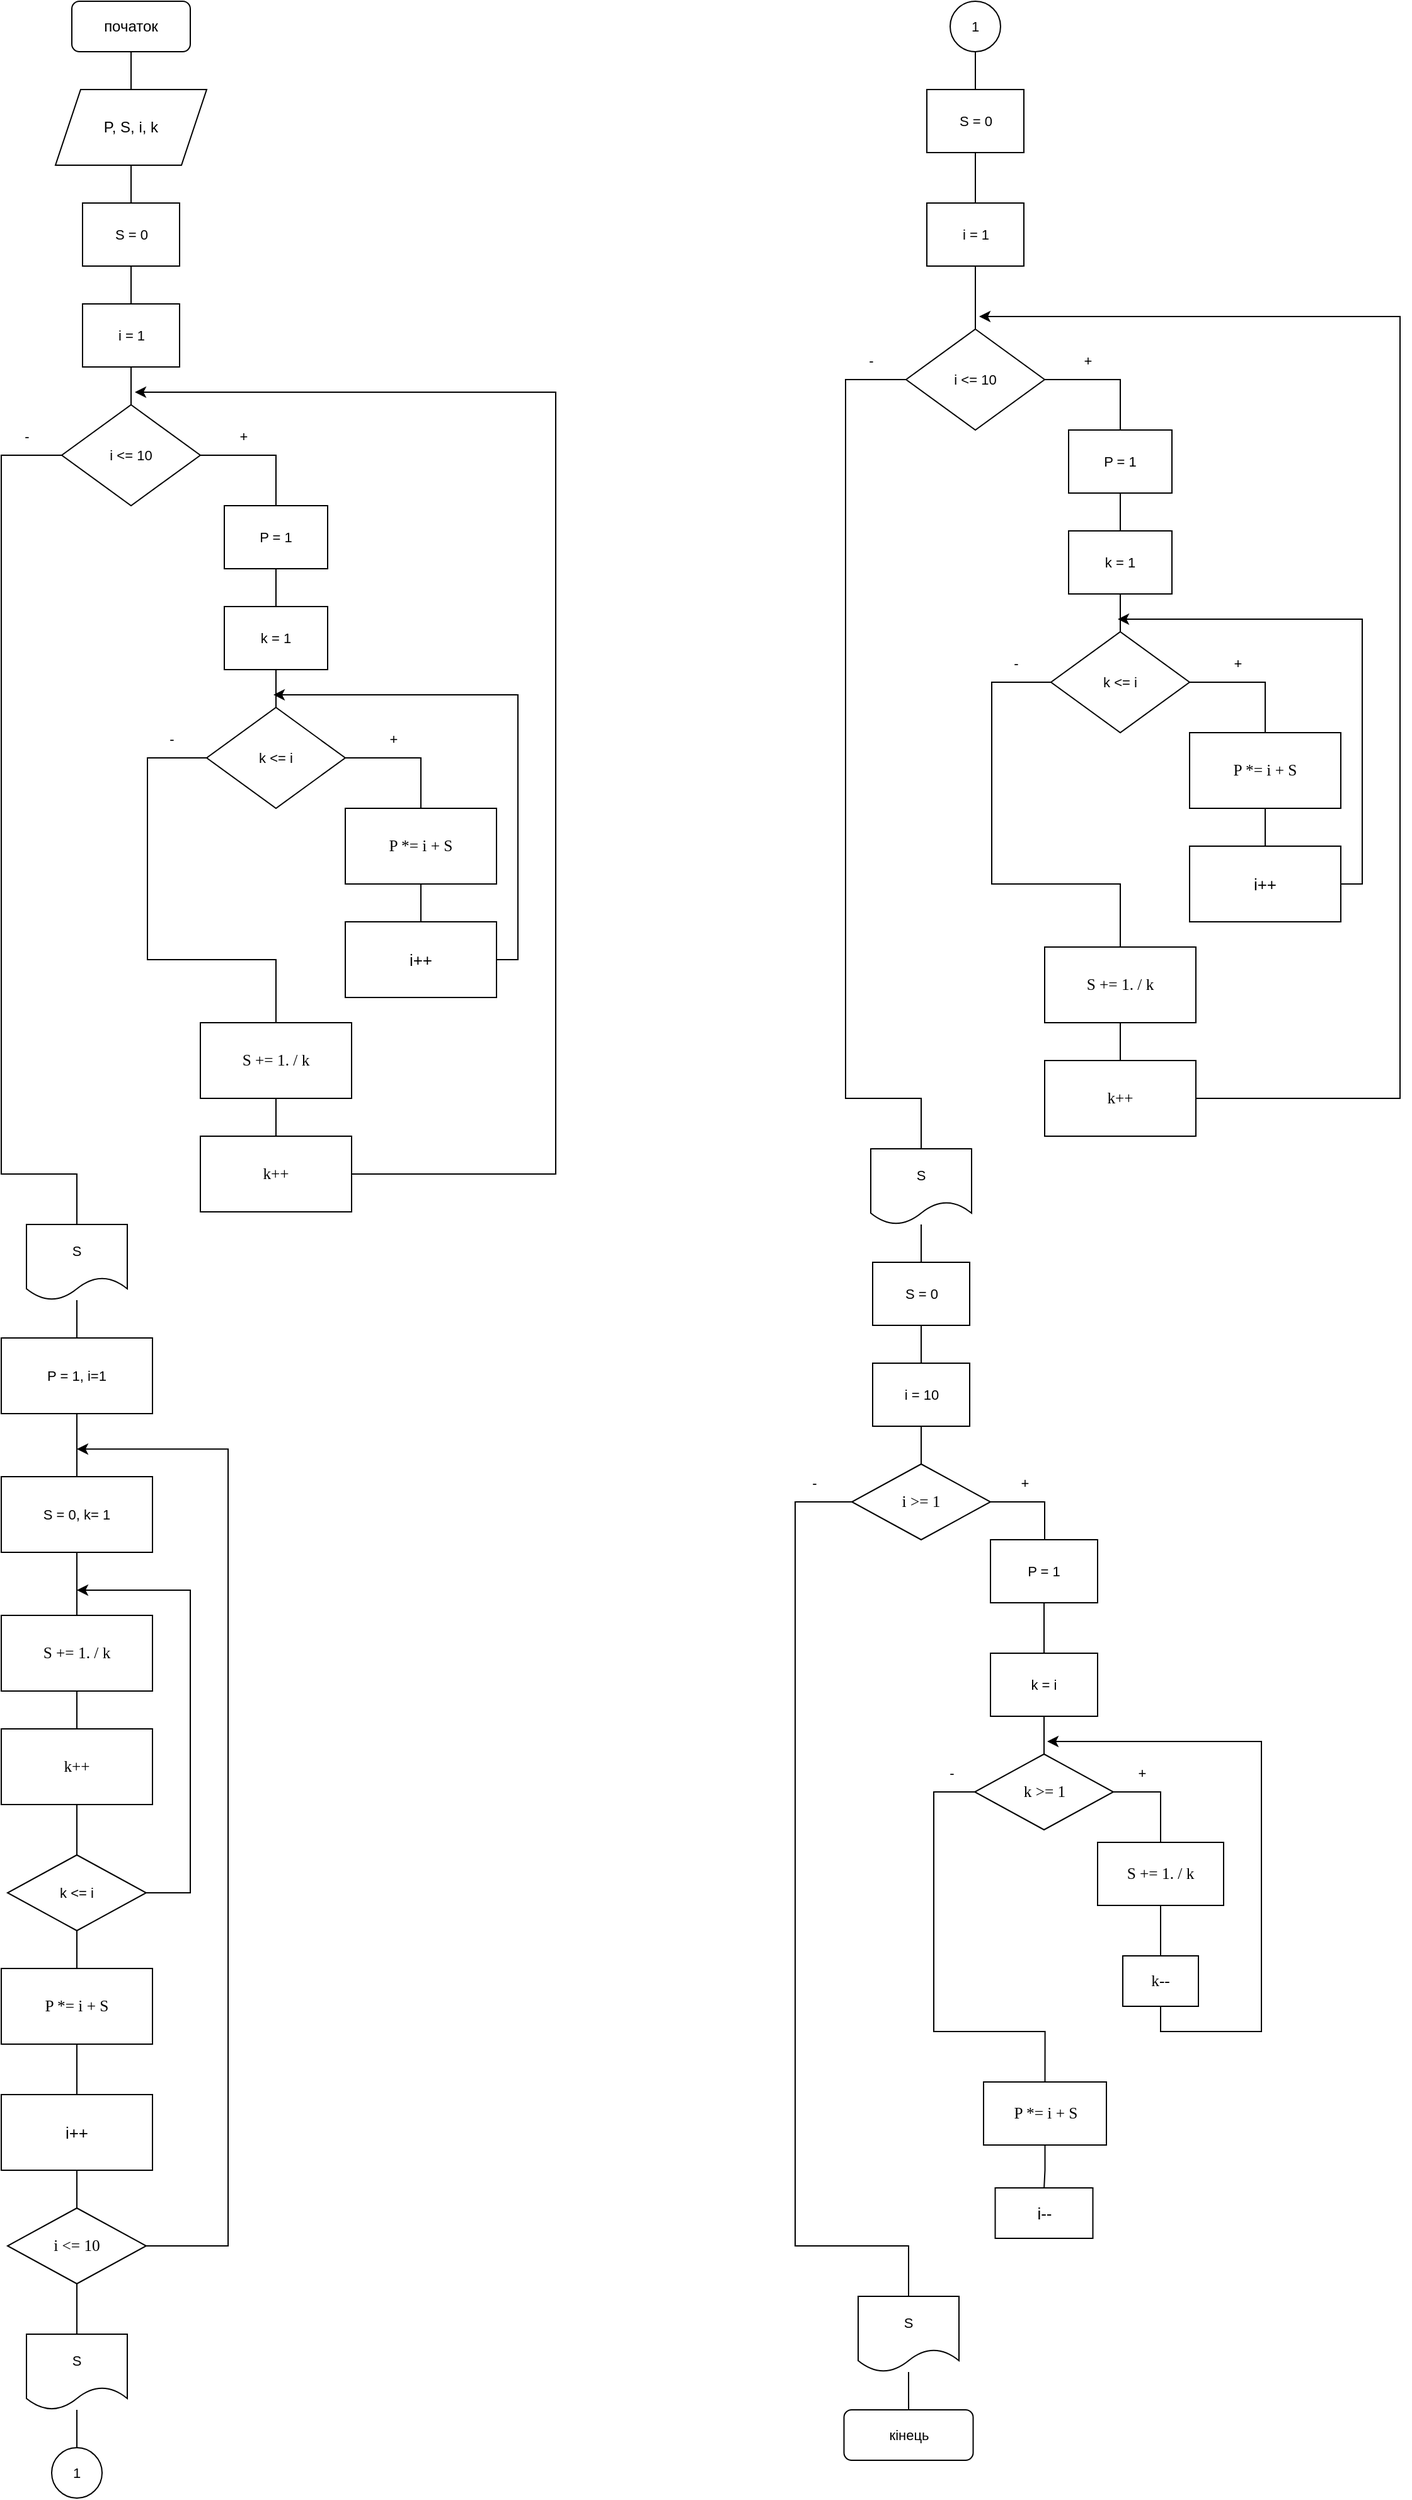 <mxfile version="24.7.16">
  <diagram name="Сторінка-1" id="D6tI5AduePsdRQDRufaY">
    <mxGraphModel dx="1405" dy="572" grid="1" gridSize="10" guides="1" tooltips="1" connect="1" arrows="1" fold="1" page="1" pageScale="1" pageWidth="827" pageHeight="1169" math="0" shadow="0">
      <root>
        <mxCell id="0" />
        <mxCell id="1" parent="0" />
        <mxCell id="GrpmCBo9e22xvNcF5VD7-3" value="" style="edgeStyle=orthogonalEdgeStyle;rounded=0;orthogonalLoop=1;jettySize=auto;html=1;endArrow=none;endFill=0;" parent="1" source="GrpmCBo9e22xvNcF5VD7-1" target="GrpmCBo9e22xvNcF5VD7-2" edge="1">
          <mxGeometry relative="1" as="geometry" />
        </mxCell>
        <mxCell id="GrpmCBo9e22xvNcF5VD7-1" value="початок" style="rounded=1;whiteSpace=wrap;html=1;" parent="1" vertex="1">
          <mxGeometry x="56" y="20" width="94" height="40" as="geometry" />
        </mxCell>
        <mxCell id="GrpmCBo9e22xvNcF5VD7-5" value="" style="edgeStyle=orthogonalEdgeStyle;shape=connector;rounded=0;orthogonalLoop=1;jettySize=auto;html=1;strokeColor=default;align=center;verticalAlign=middle;fontFamily=Helvetica;fontSize=11;fontColor=default;labelBackgroundColor=default;endArrow=none;endFill=0;" parent="1" source="GrpmCBo9e22xvNcF5VD7-2" target="GrpmCBo9e22xvNcF5VD7-4" edge="1">
          <mxGeometry relative="1" as="geometry" />
        </mxCell>
        <mxCell id="GrpmCBo9e22xvNcF5VD7-2" value="P, S, i, k" style="shape=parallelogram;perimeter=parallelogramPerimeter;whiteSpace=wrap;html=1;fixedSize=1;" parent="1" vertex="1">
          <mxGeometry x="43" y="90" width="120" height="60" as="geometry" />
        </mxCell>
        <mxCell id="GrpmCBo9e22xvNcF5VD7-7" value="" style="edgeStyle=orthogonalEdgeStyle;shape=connector;rounded=0;orthogonalLoop=1;jettySize=auto;html=1;strokeColor=default;align=center;verticalAlign=middle;fontFamily=Helvetica;fontSize=11;fontColor=default;labelBackgroundColor=default;endArrow=none;endFill=0;" parent="1" source="GrpmCBo9e22xvNcF5VD7-4" target="GrpmCBo9e22xvNcF5VD7-6" edge="1">
          <mxGeometry relative="1" as="geometry" />
        </mxCell>
        <mxCell id="GrpmCBo9e22xvNcF5VD7-4" value="S = 0" style="rounded=0;whiteSpace=wrap;html=1;fontFamily=Helvetica;fontSize=11;fontColor=default;labelBackgroundColor=default;" parent="1" vertex="1">
          <mxGeometry x="64.5" y="180" width="77" height="50" as="geometry" />
        </mxCell>
        <mxCell id="GrpmCBo9e22xvNcF5VD7-9" value="" style="edgeStyle=orthogonalEdgeStyle;shape=connector;rounded=0;orthogonalLoop=1;jettySize=auto;html=1;strokeColor=default;align=center;verticalAlign=middle;fontFamily=Helvetica;fontSize=11;fontColor=default;labelBackgroundColor=default;endArrow=none;endFill=0;" parent="1" source="GrpmCBo9e22xvNcF5VD7-6" target="GrpmCBo9e22xvNcF5VD7-8" edge="1">
          <mxGeometry relative="1" as="geometry" />
        </mxCell>
        <mxCell id="GrpmCBo9e22xvNcF5VD7-6" value="i = 1" style="rounded=0;whiteSpace=wrap;html=1;fontFamily=Helvetica;fontSize=11;fontColor=default;labelBackgroundColor=default;" parent="1" vertex="1">
          <mxGeometry x="64.5" y="260" width="77" height="50" as="geometry" />
        </mxCell>
        <mxCell id="GrpmCBo9e22xvNcF5VD7-11" value="" style="edgeStyle=orthogonalEdgeStyle;shape=connector;rounded=0;orthogonalLoop=1;jettySize=auto;html=1;strokeColor=default;align=center;verticalAlign=middle;fontFamily=Helvetica;fontSize=11;fontColor=default;labelBackgroundColor=default;endArrow=none;endFill=0;" parent="1" source="GrpmCBo9e22xvNcF5VD7-8" target="GrpmCBo9e22xvNcF5VD7-10" edge="1">
          <mxGeometry relative="1" as="geometry">
            <Array as="points">
              <mxPoint x="218" y="380" />
            </Array>
          </mxGeometry>
        </mxCell>
        <mxCell id="GrpmCBo9e22xvNcF5VD7-30" style="edgeStyle=orthogonalEdgeStyle;shape=connector;rounded=0;orthogonalLoop=1;jettySize=auto;html=1;entryX=0.5;entryY=0;entryDx=0;entryDy=0;strokeColor=default;align=center;verticalAlign=middle;fontFamily=Helvetica;fontSize=11;fontColor=default;labelBackgroundColor=default;endArrow=none;endFill=0;" parent="1" source="GrpmCBo9e22xvNcF5VD7-8" target="GrpmCBo9e22xvNcF5VD7-29" edge="1">
          <mxGeometry relative="1" as="geometry">
            <Array as="points">
              <mxPoint y="380" />
              <mxPoint y="950" />
              <mxPoint x="60" y="950" />
            </Array>
          </mxGeometry>
        </mxCell>
        <mxCell id="GrpmCBo9e22xvNcF5VD7-8" value="i &amp;lt;= 10" style="rhombus;whiteSpace=wrap;html=1;fontFamily=Helvetica;fontSize=11;fontColor=default;labelBackgroundColor=default;" parent="1" vertex="1">
          <mxGeometry x="48" y="340" width="110" height="80" as="geometry" />
        </mxCell>
        <mxCell id="GrpmCBo9e22xvNcF5VD7-13" value="" style="edgeStyle=orthogonalEdgeStyle;shape=connector;rounded=0;orthogonalLoop=1;jettySize=auto;html=1;strokeColor=default;align=center;verticalAlign=middle;fontFamily=Helvetica;fontSize=11;fontColor=default;labelBackgroundColor=default;endArrow=none;endFill=0;" parent="1" source="GrpmCBo9e22xvNcF5VD7-10" target="GrpmCBo9e22xvNcF5VD7-12" edge="1">
          <mxGeometry relative="1" as="geometry" />
        </mxCell>
        <mxCell id="GrpmCBo9e22xvNcF5VD7-10" value="P = 1" style="whiteSpace=wrap;html=1;fontSize=11;labelBackgroundColor=default;" parent="1" vertex="1">
          <mxGeometry x="177" y="420" width="82" height="50" as="geometry" />
        </mxCell>
        <mxCell id="GrpmCBo9e22xvNcF5VD7-15" value="" style="edgeStyle=orthogonalEdgeStyle;shape=connector;rounded=0;orthogonalLoop=1;jettySize=auto;html=1;strokeColor=default;align=center;verticalAlign=middle;fontFamily=Helvetica;fontSize=11;fontColor=default;labelBackgroundColor=default;endArrow=none;endFill=0;" parent="1" source="GrpmCBo9e22xvNcF5VD7-12" target="GrpmCBo9e22xvNcF5VD7-14" edge="1">
          <mxGeometry relative="1" as="geometry" />
        </mxCell>
        <mxCell id="GrpmCBo9e22xvNcF5VD7-12" value="k = 1" style="whiteSpace=wrap;html=1;fontSize=11;labelBackgroundColor=default;" parent="1" vertex="1">
          <mxGeometry x="177" y="500" width="82" height="50" as="geometry" />
        </mxCell>
        <mxCell id="GrpmCBo9e22xvNcF5VD7-17" value="" style="edgeStyle=orthogonalEdgeStyle;shape=connector;rounded=0;orthogonalLoop=1;jettySize=auto;html=1;strokeColor=default;align=center;verticalAlign=middle;fontFamily=Helvetica;fontSize=11;fontColor=default;labelBackgroundColor=default;endArrow=none;endFill=0;" parent="1" source="GrpmCBo9e22xvNcF5VD7-14" target="GrpmCBo9e22xvNcF5VD7-16" edge="1">
          <mxGeometry relative="1" as="geometry">
            <Array as="points">
              <mxPoint x="333" y="620" />
            </Array>
          </mxGeometry>
        </mxCell>
        <mxCell id="GrpmCBo9e22xvNcF5VD7-22" style="edgeStyle=orthogonalEdgeStyle;shape=connector;rounded=0;orthogonalLoop=1;jettySize=auto;html=1;entryX=0.5;entryY=0;entryDx=0;entryDy=0;strokeColor=default;align=center;verticalAlign=middle;fontFamily=Helvetica;fontSize=11;fontColor=default;labelBackgroundColor=default;endArrow=none;endFill=0;" parent="1" source="GrpmCBo9e22xvNcF5VD7-14" target="GrpmCBo9e22xvNcF5VD7-21" edge="1">
          <mxGeometry relative="1" as="geometry">
            <Array as="points">
              <mxPoint x="116" y="620" />
              <mxPoint x="116" y="780" />
              <mxPoint x="218" y="780" />
            </Array>
          </mxGeometry>
        </mxCell>
        <mxCell id="GrpmCBo9e22xvNcF5VD7-14" value="k &amp;lt;= i" style="rhombus;whiteSpace=wrap;html=1;fontFamily=Helvetica;fontSize=11;fontColor=default;labelBackgroundColor=default;" parent="1" vertex="1">
          <mxGeometry x="163" y="580" width="110" height="80" as="geometry" />
        </mxCell>
        <mxCell id="GrpmCBo9e22xvNcF5VD7-19" value="" style="edgeStyle=orthogonalEdgeStyle;shape=connector;rounded=0;orthogonalLoop=1;jettySize=auto;html=1;strokeColor=default;align=center;verticalAlign=middle;fontFamily=Helvetica;fontSize=11;fontColor=default;labelBackgroundColor=default;endArrow=none;endFill=0;" parent="1" source="GrpmCBo9e22xvNcF5VD7-16" target="GrpmCBo9e22xvNcF5VD7-18" edge="1">
          <mxGeometry relative="1" as="geometry" />
        </mxCell>
        <mxCell id="GrpmCBo9e22xvNcF5VD7-16" value="&lt;span style=&quot;font-family: &amp;quot;Cascadia Mono&amp;quot;; font-size: 12.667px;&quot;&gt;P *= i + S&lt;/span&gt;" style="whiteSpace=wrap;html=1;fontSize=11;labelBackgroundColor=default;" parent="1" vertex="1">
          <mxGeometry x="273" y="660" width="120" height="60" as="geometry" />
        </mxCell>
        <mxCell id="GrpmCBo9e22xvNcF5VD7-20" style="edgeStyle=orthogonalEdgeStyle;shape=connector;rounded=0;orthogonalLoop=1;jettySize=auto;html=1;strokeColor=default;align=center;verticalAlign=middle;fontFamily=Helvetica;fontSize=11;fontColor=default;labelBackgroundColor=default;endArrow=classic;endFill=1;" parent="1" source="GrpmCBo9e22xvNcF5VD7-18" edge="1">
          <mxGeometry relative="1" as="geometry">
            <mxPoint x="216" y="570" as="targetPoint" />
            <Array as="points">
              <mxPoint x="410" y="780" />
              <mxPoint x="410" y="570" />
            </Array>
          </mxGeometry>
        </mxCell>
        <mxCell id="GrpmCBo9e22xvNcF5VD7-18" value="i++" style="whiteSpace=wrap;html=1;fontSize=13;labelBackgroundColor=default;" parent="1" vertex="1">
          <mxGeometry x="273" y="750" width="120" height="60" as="geometry" />
        </mxCell>
        <mxCell id="GrpmCBo9e22xvNcF5VD7-24" value="" style="edgeStyle=orthogonalEdgeStyle;shape=connector;rounded=0;orthogonalLoop=1;jettySize=auto;html=1;strokeColor=default;align=center;verticalAlign=middle;fontFamily=Helvetica;fontSize=11;fontColor=default;labelBackgroundColor=default;endArrow=none;endFill=0;" parent="1" source="GrpmCBo9e22xvNcF5VD7-21" target="GrpmCBo9e22xvNcF5VD7-23" edge="1">
          <mxGeometry relative="1" as="geometry" />
        </mxCell>
        <mxCell id="GrpmCBo9e22xvNcF5VD7-21" value="&lt;span style=&quot;font-family: &amp;quot;Cascadia Mono&amp;quot;; font-size: 12.667px;&quot;&gt;S += 1. / k&lt;/span&gt;" style="whiteSpace=wrap;html=1;fontSize=11;labelBackgroundColor=default;" parent="1" vertex="1">
          <mxGeometry x="158" y="830" width="120" height="60" as="geometry" />
        </mxCell>
        <mxCell id="GrpmCBo9e22xvNcF5VD7-25" style="edgeStyle=orthogonalEdgeStyle;shape=connector;rounded=0;orthogonalLoop=1;jettySize=auto;html=1;strokeColor=default;align=center;verticalAlign=middle;fontFamily=Helvetica;fontSize=11;fontColor=default;labelBackgroundColor=default;endArrow=classic;endFill=1;" parent="1" source="GrpmCBo9e22xvNcF5VD7-23" edge="1">
          <mxGeometry relative="1" as="geometry">
            <mxPoint x="106" y="330" as="targetPoint" />
            <Array as="points">
              <mxPoint x="440" y="950" />
              <mxPoint x="440" y="330" />
            </Array>
          </mxGeometry>
        </mxCell>
        <mxCell id="GrpmCBo9e22xvNcF5VD7-23" value="&lt;font face=&quot;Cascadia Mono&quot;&gt;&lt;span style=&quot;font-size: 12.667px;&quot;&gt;k++&lt;/span&gt;&lt;/font&gt;" style="whiteSpace=wrap;html=1;fontSize=11;labelBackgroundColor=default;" parent="1" vertex="1">
          <mxGeometry x="158" y="920" width="120" height="60" as="geometry" />
        </mxCell>
        <mxCell id="GrpmCBo9e22xvNcF5VD7-26" value="+" style="text;html=1;align=center;verticalAlign=middle;resizable=0;points=[];autosize=1;strokeColor=none;fillColor=none;fontFamily=Helvetica;fontSize=11;fontColor=default;labelBackgroundColor=default;" parent="1" vertex="1">
          <mxGeometry x="296" y="590" width="30" height="30" as="geometry" />
        </mxCell>
        <mxCell id="GrpmCBo9e22xvNcF5VD7-27" value="+" style="text;html=1;align=center;verticalAlign=middle;resizable=0;points=[];autosize=1;strokeColor=none;fillColor=none;fontFamily=Helvetica;fontSize=11;fontColor=default;labelBackgroundColor=default;" parent="1" vertex="1">
          <mxGeometry x="177" y="350" width="30" height="30" as="geometry" />
        </mxCell>
        <mxCell id="GrpmCBo9e22xvNcF5VD7-28" value="-" style="text;html=1;align=center;verticalAlign=middle;resizable=0;points=[];autosize=1;strokeColor=none;fillColor=none;fontFamily=Helvetica;fontSize=11;fontColor=default;labelBackgroundColor=default;" parent="1" vertex="1">
          <mxGeometry x="120" y="590" width="30" height="30" as="geometry" />
        </mxCell>
        <mxCell id="GrpmCBo9e22xvNcF5VD7-32" value="" style="edgeStyle=orthogonalEdgeStyle;shape=connector;rounded=0;orthogonalLoop=1;jettySize=auto;html=1;strokeColor=default;align=center;verticalAlign=middle;fontFamily=Helvetica;fontSize=11;fontColor=default;labelBackgroundColor=default;endArrow=none;endFill=0;entryX=0.5;entryY=0;entryDx=0;entryDy=0;" parent="1" source="GrpmCBo9e22xvNcF5VD7-29" target="GrpmCBo9e22xvNcF5VD7-33" edge="1">
          <mxGeometry relative="1" as="geometry">
            <mxPoint x="60" y="1080.0" as="targetPoint" />
          </mxGeometry>
        </mxCell>
        <mxCell id="GrpmCBo9e22xvNcF5VD7-29" value="S" style="shape=document;whiteSpace=wrap;html=1;boundedLbl=1;fontFamily=Helvetica;fontSize=11;fontColor=default;labelBackgroundColor=default;" parent="1" vertex="1">
          <mxGeometry x="20" y="990" width="80" height="60" as="geometry" />
        </mxCell>
        <mxCell id="GrpmCBo9e22xvNcF5VD7-36" value="" style="edgeStyle=orthogonalEdgeStyle;shape=connector;rounded=0;orthogonalLoop=1;jettySize=auto;html=1;strokeColor=default;align=center;verticalAlign=middle;fontFamily=Helvetica;fontSize=11;fontColor=default;labelBackgroundColor=default;endArrow=none;endFill=0;" parent="1" source="GrpmCBo9e22xvNcF5VD7-33" target="GrpmCBo9e22xvNcF5VD7-35" edge="1">
          <mxGeometry relative="1" as="geometry" />
        </mxCell>
        <mxCell id="GrpmCBo9e22xvNcF5VD7-33" value="P = 1, i=1" style="whiteSpace=wrap;html=1;fontSize=11;labelBackgroundColor=default;" parent="1" vertex="1">
          <mxGeometry y="1080" width="120" height="60" as="geometry" />
        </mxCell>
        <mxCell id="GrpmCBo9e22xvNcF5VD7-38" value="" style="edgeStyle=orthogonalEdgeStyle;shape=connector;rounded=0;orthogonalLoop=1;jettySize=auto;html=1;strokeColor=default;align=center;verticalAlign=middle;fontFamily=Helvetica;fontSize=11;fontColor=default;labelBackgroundColor=default;endArrow=none;endFill=0;" parent="1" source="GrpmCBo9e22xvNcF5VD7-35" target="GrpmCBo9e22xvNcF5VD7-37" edge="1">
          <mxGeometry relative="1" as="geometry" />
        </mxCell>
        <mxCell id="GrpmCBo9e22xvNcF5VD7-35" value="S = 0, k= 1" style="whiteSpace=wrap;html=1;fontSize=11;labelBackgroundColor=default;" parent="1" vertex="1">
          <mxGeometry y="1190" width="120" height="60" as="geometry" />
        </mxCell>
        <mxCell id="GrpmCBo9e22xvNcF5VD7-40" value="" style="edgeStyle=orthogonalEdgeStyle;shape=connector;rounded=0;orthogonalLoop=1;jettySize=auto;html=1;strokeColor=default;align=center;verticalAlign=middle;fontFamily=Helvetica;fontSize=11;fontColor=default;labelBackgroundColor=default;endArrow=none;endFill=0;" parent="1" source="GrpmCBo9e22xvNcF5VD7-37" target="GrpmCBo9e22xvNcF5VD7-39" edge="1">
          <mxGeometry relative="1" as="geometry" />
        </mxCell>
        <mxCell id="GrpmCBo9e22xvNcF5VD7-37" value="&lt;span style=&quot;font-family: &amp;quot;Cascadia Mono&amp;quot;; font-size: 12.667px;&quot;&gt;S += 1. / k&lt;/span&gt;" style="whiteSpace=wrap;html=1;fontSize=11;labelBackgroundColor=default;" parent="1" vertex="1">
          <mxGeometry y="1300" width="120" height="60" as="geometry" />
        </mxCell>
        <mxCell id="GrpmCBo9e22xvNcF5VD7-42" value="" style="edgeStyle=orthogonalEdgeStyle;shape=connector;rounded=0;orthogonalLoop=1;jettySize=auto;html=1;strokeColor=default;align=center;verticalAlign=middle;fontFamily=Helvetica;fontSize=11;fontColor=default;labelBackgroundColor=default;endArrow=none;endFill=0;" parent="1" source="GrpmCBo9e22xvNcF5VD7-39" target="GrpmCBo9e22xvNcF5VD7-41" edge="1">
          <mxGeometry relative="1" as="geometry" />
        </mxCell>
        <mxCell id="GrpmCBo9e22xvNcF5VD7-39" value="&lt;font face=&quot;Cascadia Mono&quot;&gt;&lt;span style=&quot;font-size: 12.667px;&quot;&gt;k++&lt;/span&gt;&lt;/font&gt;" style="whiteSpace=wrap;html=1;fontSize=11;labelBackgroundColor=default;" parent="1" vertex="1">
          <mxGeometry y="1390" width="120" height="60" as="geometry" />
        </mxCell>
        <mxCell id="GrpmCBo9e22xvNcF5VD7-43" style="edgeStyle=orthogonalEdgeStyle;shape=connector;rounded=0;orthogonalLoop=1;jettySize=auto;html=1;strokeColor=default;align=center;verticalAlign=middle;fontFamily=Helvetica;fontSize=11;fontColor=default;labelBackgroundColor=default;endArrow=classic;endFill=1;" parent="1" source="GrpmCBo9e22xvNcF5VD7-41" edge="1">
          <mxGeometry relative="1" as="geometry">
            <mxPoint x="60" y="1280" as="targetPoint" />
            <Array as="points">
              <mxPoint x="150" y="1520" />
              <mxPoint x="150" y="1280" />
            </Array>
          </mxGeometry>
        </mxCell>
        <mxCell id="GrpmCBo9e22xvNcF5VD7-45" value="" style="edgeStyle=orthogonalEdgeStyle;shape=connector;rounded=0;orthogonalLoop=1;jettySize=auto;html=1;strokeColor=default;align=center;verticalAlign=middle;fontFamily=Helvetica;fontSize=11;fontColor=default;labelBackgroundColor=default;endArrow=none;endFill=0;" parent="1" source="GrpmCBo9e22xvNcF5VD7-41" target="GrpmCBo9e22xvNcF5VD7-44" edge="1">
          <mxGeometry relative="1" as="geometry" />
        </mxCell>
        <mxCell id="GrpmCBo9e22xvNcF5VD7-41" value="k &amp;lt;= i" style="rhombus;whiteSpace=wrap;html=1;fontFamily=Helvetica;fontSize=11;fontColor=default;labelBackgroundColor=default;" parent="1" vertex="1">
          <mxGeometry x="5" y="1490" width="110" height="60" as="geometry" />
        </mxCell>
        <mxCell id="GrpmCBo9e22xvNcF5VD7-47" value="" style="edgeStyle=orthogonalEdgeStyle;shape=connector;rounded=0;orthogonalLoop=1;jettySize=auto;html=1;strokeColor=default;align=center;verticalAlign=middle;fontFamily=Helvetica;fontSize=11;fontColor=default;labelBackgroundColor=default;endArrow=none;endFill=0;" parent="1" source="GrpmCBo9e22xvNcF5VD7-44" target="GrpmCBo9e22xvNcF5VD7-46" edge="1">
          <mxGeometry relative="1" as="geometry" />
        </mxCell>
        <mxCell id="GrpmCBo9e22xvNcF5VD7-44" value="&lt;span style=&quot;font-family: &amp;quot;Cascadia Mono&amp;quot;; font-size: 12.667px;&quot;&gt;P *= i + S&lt;/span&gt;" style="whiteSpace=wrap;html=1;fontSize=11;labelBackgroundColor=default;" parent="1" vertex="1">
          <mxGeometry y="1580" width="120" height="60" as="geometry" />
        </mxCell>
        <mxCell id="GrpmCBo9e22xvNcF5VD7-49" value="" style="edgeStyle=orthogonalEdgeStyle;shape=connector;rounded=0;orthogonalLoop=1;jettySize=auto;html=1;strokeColor=default;align=center;verticalAlign=middle;fontFamily=Helvetica;fontSize=11;fontColor=default;labelBackgroundColor=default;endArrow=none;endFill=0;" parent="1" source="GrpmCBo9e22xvNcF5VD7-46" target="GrpmCBo9e22xvNcF5VD7-48" edge="1">
          <mxGeometry relative="1" as="geometry" />
        </mxCell>
        <mxCell id="GrpmCBo9e22xvNcF5VD7-46" value="i++" style="whiteSpace=wrap;html=1;fontSize=13;labelBackgroundColor=default;" parent="1" vertex="1">
          <mxGeometry y="1680" width="120" height="60" as="geometry" />
        </mxCell>
        <mxCell id="GrpmCBo9e22xvNcF5VD7-50" style="edgeStyle=orthogonalEdgeStyle;shape=connector;rounded=0;orthogonalLoop=1;jettySize=auto;html=1;strokeColor=default;align=center;verticalAlign=middle;fontFamily=Helvetica;fontSize=11;fontColor=default;labelBackgroundColor=default;endArrow=classic;endFill=1;" parent="1" source="GrpmCBo9e22xvNcF5VD7-48" edge="1">
          <mxGeometry relative="1" as="geometry">
            <mxPoint x="60" y="1168.118" as="targetPoint" />
            <Array as="points">
              <mxPoint x="180" y="1800" />
              <mxPoint x="180" y="1168" />
            </Array>
          </mxGeometry>
        </mxCell>
        <mxCell id="GrpmCBo9e22xvNcF5VD7-52" value="" style="edgeStyle=orthogonalEdgeStyle;shape=connector;rounded=0;orthogonalLoop=1;jettySize=auto;html=1;strokeColor=default;align=center;verticalAlign=middle;fontFamily=Helvetica;fontSize=11;fontColor=default;labelBackgroundColor=default;endArrow=none;endFill=0;" parent="1" source="GrpmCBo9e22xvNcF5VD7-48" target="GrpmCBo9e22xvNcF5VD7-51" edge="1">
          <mxGeometry relative="1" as="geometry" />
        </mxCell>
        <mxCell id="GrpmCBo9e22xvNcF5VD7-48" value="&lt;span style=&quot;font-size: 9.5pt; line-height: 106%; font-family: &amp;quot;Cascadia Mono&amp;quot;; background-image: initial; background-position: initial; background-size: initial; background-repeat: initial; background-attachment: initial; background-origin: initial; background-clip: initial;&quot; lang=&quot;EN-US&quot;&gt;i &amp;lt;= 10&lt;/span&gt;" style="rhombus;whiteSpace=wrap;html=1;fontFamily=Helvetica;fontSize=11;fontColor=default;labelBackgroundColor=default;" parent="1" vertex="1">
          <mxGeometry x="5" y="1770" width="110" height="60" as="geometry" />
        </mxCell>
        <mxCell id="GrpmCBo9e22xvNcF5VD7-54" value="" style="edgeStyle=orthogonalEdgeStyle;shape=connector;rounded=0;orthogonalLoop=1;jettySize=auto;html=1;strokeColor=default;align=center;verticalAlign=middle;fontFamily=Helvetica;fontSize=11;fontColor=default;labelBackgroundColor=default;endArrow=none;endFill=0;" parent="1" source="GrpmCBo9e22xvNcF5VD7-51" target="GrpmCBo9e22xvNcF5VD7-53" edge="1">
          <mxGeometry relative="1" as="geometry" />
        </mxCell>
        <mxCell id="GrpmCBo9e22xvNcF5VD7-51" value="S" style="shape=document;whiteSpace=wrap;html=1;boundedLbl=1;fontFamily=Helvetica;fontSize=11;fontColor=default;labelBackgroundColor=default;" parent="1" vertex="1">
          <mxGeometry x="20" y="1870" width="80" height="60" as="geometry" />
        </mxCell>
        <mxCell id="GrpmCBo9e22xvNcF5VD7-53" value="1" style="ellipse;whiteSpace=wrap;html=1;fontSize=11;labelBackgroundColor=default;" parent="1" vertex="1">
          <mxGeometry x="40" y="1960" width="40" height="40" as="geometry" />
        </mxCell>
        <mxCell id="GrpmCBo9e22xvNcF5VD7-57" value="" style="edgeStyle=orthogonalEdgeStyle;shape=connector;rounded=0;orthogonalLoop=1;jettySize=auto;html=1;strokeColor=default;align=center;verticalAlign=middle;fontFamily=Helvetica;fontSize=11;fontColor=default;labelBackgroundColor=default;endArrow=none;endFill=0;" parent="1" source="GrpmCBo9e22xvNcF5VD7-55" target="GrpmCBo9e22xvNcF5VD7-56" edge="1">
          <mxGeometry relative="1" as="geometry" />
        </mxCell>
        <mxCell id="GrpmCBo9e22xvNcF5VD7-55" value="1" style="ellipse;whiteSpace=wrap;html=1;aspect=fixed;fontFamily=Helvetica;fontSize=11;fontColor=default;labelBackgroundColor=default;" parent="1" vertex="1">
          <mxGeometry x="753" y="20" width="40" height="40" as="geometry" />
        </mxCell>
        <mxCell id="GrpmCBo9e22xvNcF5VD7-59" value="" style="edgeStyle=orthogonalEdgeStyle;shape=connector;rounded=0;orthogonalLoop=1;jettySize=auto;html=1;strokeColor=default;align=center;verticalAlign=middle;fontFamily=Helvetica;fontSize=11;fontColor=default;labelBackgroundColor=default;endArrow=none;endFill=0;" parent="1" source="GrpmCBo9e22xvNcF5VD7-56" target="GrpmCBo9e22xvNcF5VD7-58" edge="1">
          <mxGeometry relative="1" as="geometry" />
        </mxCell>
        <mxCell id="GrpmCBo9e22xvNcF5VD7-56" value="S = 0" style="rounded=0;whiteSpace=wrap;html=1;fontFamily=Helvetica;fontSize=11;fontColor=default;labelBackgroundColor=default;" parent="1" vertex="1">
          <mxGeometry x="734.5" y="90" width="77" height="50" as="geometry" />
        </mxCell>
        <mxCell id="GrpmCBo9e22xvNcF5VD7-85" value="" style="edgeStyle=orthogonalEdgeStyle;shape=connector;rounded=0;orthogonalLoop=1;jettySize=auto;html=1;strokeColor=default;align=center;verticalAlign=middle;fontFamily=Helvetica;fontSize=11;fontColor=default;labelBackgroundColor=default;endArrow=none;endFill=0;" parent="1" source="GrpmCBo9e22xvNcF5VD7-58" target="GrpmCBo9e22xvNcF5VD7-65" edge="1">
          <mxGeometry relative="1" as="geometry" />
        </mxCell>
        <mxCell id="GrpmCBo9e22xvNcF5VD7-58" value="i = 1" style="rounded=0;whiteSpace=wrap;html=1;fontFamily=Helvetica;fontSize=11;fontColor=default;labelBackgroundColor=default;" parent="1" vertex="1">
          <mxGeometry x="734.5" y="180" width="77" height="50" as="geometry" />
        </mxCell>
        <mxCell id="GrpmCBo9e22xvNcF5VD7-63" value="" style="edgeStyle=orthogonalEdgeStyle;shape=connector;rounded=0;orthogonalLoop=1;jettySize=auto;html=1;strokeColor=default;align=center;verticalAlign=middle;fontFamily=Helvetica;fontSize=11;fontColor=default;labelBackgroundColor=default;endArrow=none;endFill=0;" parent="1" source="GrpmCBo9e22xvNcF5VD7-65" target="GrpmCBo9e22xvNcF5VD7-67" edge="1">
          <mxGeometry relative="1" as="geometry">
            <Array as="points">
              <mxPoint x="888" y="320" />
            </Array>
          </mxGeometry>
        </mxCell>
        <mxCell id="GrpmCBo9e22xvNcF5VD7-64" style="edgeStyle=orthogonalEdgeStyle;shape=connector;rounded=0;orthogonalLoop=1;jettySize=auto;html=1;entryX=0.5;entryY=0;entryDx=0;entryDy=0;strokeColor=default;align=center;verticalAlign=middle;fontFamily=Helvetica;fontSize=11;fontColor=default;labelBackgroundColor=default;endArrow=none;endFill=0;" parent="1" source="GrpmCBo9e22xvNcF5VD7-65" target="GrpmCBo9e22xvNcF5VD7-84" edge="1">
          <mxGeometry relative="1" as="geometry">
            <Array as="points">
              <mxPoint x="670" y="320" />
              <mxPoint x="670" y="890" />
              <mxPoint x="730" y="890" />
            </Array>
          </mxGeometry>
        </mxCell>
        <mxCell id="GrpmCBo9e22xvNcF5VD7-65" value="i &amp;lt;= 10" style="rhombus;whiteSpace=wrap;html=1;fontFamily=Helvetica;fontSize=11;fontColor=default;labelBackgroundColor=default;" parent="1" vertex="1">
          <mxGeometry x="718" y="280" width="110" height="80" as="geometry" />
        </mxCell>
        <mxCell id="GrpmCBo9e22xvNcF5VD7-66" value="" style="edgeStyle=orthogonalEdgeStyle;shape=connector;rounded=0;orthogonalLoop=1;jettySize=auto;html=1;strokeColor=default;align=center;verticalAlign=middle;fontFamily=Helvetica;fontSize=11;fontColor=default;labelBackgroundColor=default;endArrow=none;endFill=0;" parent="1" source="GrpmCBo9e22xvNcF5VD7-67" target="GrpmCBo9e22xvNcF5VD7-69" edge="1">
          <mxGeometry relative="1" as="geometry" />
        </mxCell>
        <mxCell id="GrpmCBo9e22xvNcF5VD7-67" value="P = 1" style="whiteSpace=wrap;html=1;fontSize=11;labelBackgroundColor=default;" parent="1" vertex="1">
          <mxGeometry x="847" y="360" width="82" height="50" as="geometry" />
        </mxCell>
        <mxCell id="GrpmCBo9e22xvNcF5VD7-68" value="" style="edgeStyle=orthogonalEdgeStyle;shape=connector;rounded=0;orthogonalLoop=1;jettySize=auto;html=1;strokeColor=default;align=center;verticalAlign=middle;fontFamily=Helvetica;fontSize=11;fontColor=default;labelBackgroundColor=default;endArrow=none;endFill=0;" parent="1" source="GrpmCBo9e22xvNcF5VD7-69" target="GrpmCBo9e22xvNcF5VD7-72" edge="1">
          <mxGeometry relative="1" as="geometry" />
        </mxCell>
        <mxCell id="GrpmCBo9e22xvNcF5VD7-69" value="k = 1" style="whiteSpace=wrap;html=1;fontSize=11;labelBackgroundColor=default;" parent="1" vertex="1">
          <mxGeometry x="847" y="440" width="82" height="50" as="geometry" />
        </mxCell>
        <mxCell id="GrpmCBo9e22xvNcF5VD7-70" value="" style="edgeStyle=orthogonalEdgeStyle;shape=connector;rounded=0;orthogonalLoop=1;jettySize=auto;html=1;strokeColor=default;align=center;verticalAlign=middle;fontFamily=Helvetica;fontSize=11;fontColor=default;labelBackgroundColor=default;endArrow=none;endFill=0;" parent="1" source="GrpmCBo9e22xvNcF5VD7-72" target="GrpmCBo9e22xvNcF5VD7-74" edge="1">
          <mxGeometry relative="1" as="geometry">
            <Array as="points">
              <mxPoint x="1003" y="560" />
            </Array>
          </mxGeometry>
        </mxCell>
        <mxCell id="GrpmCBo9e22xvNcF5VD7-71" style="edgeStyle=orthogonalEdgeStyle;shape=connector;rounded=0;orthogonalLoop=1;jettySize=auto;html=1;entryX=0.5;entryY=0;entryDx=0;entryDy=0;strokeColor=default;align=center;verticalAlign=middle;fontFamily=Helvetica;fontSize=11;fontColor=default;labelBackgroundColor=default;endArrow=none;endFill=0;" parent="1" source="GrpmCBo9e22xvNcF5VD7-72" target="GrpmCBo9e22xvNcF5VD7-78" edge="1">
          <mxGeometry relative="1" as="geometry">
            <Array as="points">
              <mxPoint x="786" y="560" />
              <mxPoint x="786" y="720" />
              <mxPoint x="888" y="720" />
            </Array>
          </mxGeometry>
        </mxCell>
        <mxCell id="GrpmCBo9e22xvNcF5VD7-72" value="k &amp;lt;= i" style="rhombus;whiteSpace=wrap;html=1;fontFamily=Helvetica;fontSize=11;fontColor=default;labelBackgroundColor=default;" parent="1" vertex="1">
          <mxGeometry x="833" y="520" width="110" height="80" as="geometry" />
        </mxCell>
        <mxCell id="GrpmCBo9e22xvNcF5VD7-73" value="" style="edgeStyle=orthogonalEdgeStyle;shape=connector;rounded=0;orthogonalLoop=1;jettySize=auto;html=1;strokeColor=default;align=center;verticalAlign=middle;fontFamily=Helvetica;fontSize=11;fontColor=default;labelBackgroundColor=default;endArrow=none;endFill=0;" parent="1" source="GrpmCBo9e22xvNcF5VD7-74" target="GrpmCBo9e22xvNcF5VD7-76" edge="1">
          <mxGeometry relative="1" as="geometry" />
        </mxCell>
        <mxCell id="GrpmCBo9e22xvNcF5VD7-74" value="&lt;span style=&quot;font-family: &amp;quot;Cascadia Mono&amp;quot;; font-size: 12.667px;&quot;&gt;P *= i + S&lt;/span&gt;" style="whiteSpace=wrap;html=1;fontSize=11;labelBackgroundColor=default;" parent="1" vertex="1">
          <mxGeometry x="943" y="600" width="120" height="60" as="geometry" />
        </mxCell>
        <mxCell id="GrpmCBo9e22xvNcF5VD7-75" style="edgeStyle=orthogonalEdgeStyle;shape=connector;rounded=0;orthogonalLoop=1;jettySize=auto;html=1;strokeColor=default;align=center;verticalAlign=middle;fontFamily=Helvetica;fontSize=11;fontColor=default;labelBackgroundColor=default;endArrow=classic;endFill=1;" parent="1" source="GrpmCBo9e22xvNcF5VD7-76" edge="1">
          <mxGeometry relative="1" as="geometry">
            <mxPoint x="886" y="510" as="targetPoint" />
            <Array as="points">
              <mxPoint x="1080" y="720" />
              <mxPoint x="1080" y="510" />
            </Array>
          </mxGeometry>
        </mxCell>
        <mxCell id="GrpmCBo9e22xvNcF5VD7-76" value="i++" style="whiteSpace=wrap;html=1;fontSize=13;labelBackgroundColor=default;" parent="1" vertex="1">
          <mxGeometry x="943" y="690" width="120" height="60" as="geometry" />
        </mxCell>
        <mxCell id="GrpmCBo9e22xvNcF5VD7-77" value="" style="edgeStyle=orthogonalEdgeStyle;shape=connector;rounded=0;orthogonalLoop=1;jettySize=auto;html=1;strokeColor=default;align=center;verticalAlign=middle;fontFamily=Helvetica;fontSize=11;fontColor=default;labelBackgroundColor=default;endArrow=none;endFill=0;" parent="1" source="GrpmCBo9e22xvNcF5VD7-78" target="GrpmCBo9e22xvNcF5VD7-80" edge="1">
          <mxGeometry relative="1" as="geometry" />
        </mxCell>
        <mxCell id="GrpmCBo9e22xvNcF5VD7-78" value="&lt;span style=&quot;font-family: &amp;quot;Cascadia Mono&amp;quot;; font-size: 12.667px;&quot;&gt;S += 1. / k&lt;/span&gt;" style="whiteSpace=wrap;html=1;fontSize=11;labelBackgroundColor=default;" parent="1" vertex="1">
          <mxGeometry x="828" y="770" width="120" height="60" as="geometry" />
        </mxCell>
        <mxCell id="GrpmCBo9e22xvNcF5VD7-79" style="edgeStyle=orthogonalEdgeStyle;shape=connector;rounded=0;orthogonalLoop=1;jettySize=auto;html=1;strokeColor=default;align=center;verticalAlign=middle;fontFamily=Helvetica;fontSize=11;fontColor=default;labelBackgroundColor=default;endArrow=classic;endFill=1;" parent="1" source="GrpmCBo9e22xvNcF5VD7-80" edge="1">
          <mxGeometry relative="1" as="geometry">
            <mxPoint x="776" y="270" as="targetPoint" />
            <Array as="points">
              <mxPoint x="1110" y="890" />
              <mxPoint x="1110" y="270" />
            </Array>
          </mxGeometry>
        </mxCell>
        <mxCell id="GrpmCBo9e22xvNcF5VD7-80" value="&lt;font face=&quot;Cascadia Mono&quot;&gt;&lt;span style=&quot;font-size: 12.667px;&quot;&gt;k++&lt;/span&gt;&lt;/font&gt;" style="whiteSpace=wrap;html=1;fontSize=11;labelBackgroundColor=default;" parent="1" vertex="1">
          <mxGeometry x="828" y="860" width="120" height="60" as="geometry" />
        </mxCell>
        <mxCell id="GrpmCBo9e22xvNcF5VD7-81" value="+" style="text;html=1;align=center;verticalAlign=middle;resizable=0;points=[];autosize=1;strokeColor=none;fillColor=none;fontFamily=Helvetica;fontSize=11;fontColor=default;labelBackgroundColor=default;" parent="1" vertex="1">
          <mxGeometry x="966" y="530" width="30" height="30" as="geometry" />
        </mxCell>
        <mxCell id="GrpmCBo9e22xvNcF5VD7-82" value="+" style="text;html=1;align=center;verticalAlign=middle;resizable=0;points=[];autosize=1;strokeColor=none;fillColor=none;fontFamily=Helvetica;fontSize=11;fontColor=default;labelBackgroundColor=default;" parent="1" vertex="1">
          <mxGeometry x="847" y="290" width="30" height="30" as="geometry" />
        </mxCell>
        <mxCell id="GrpmCBo9e22xvNcF5VD7-83" value="-" style="text;html=1;align=center;verticalAlign=middle;resizable=0;points=[];autosize=1;strokeColor=none;fillColor=none;fontFamily=Helvetica;fontSize=11;fontColor=default;labelBackgroundColor=default;" parent="1" vertex="1">
          <mxGeometry x="790" y="530" width="30" height="30" as="geometry" />
        </mxCell>
        <mxCell id="GrpmCBo9e22xvNcF5VD7-87" value="" style="edgeStyle=orthogonalEdgeStyle;shape=connector;rounded=0;orthogonalLoop=1;jettySize=auto;html=1;strokeColor=default;align=center;verticalAlign=middle;fontFamily=Helvetica;fontSize=11;fontColor=default;labelBackgroundColor=default;endArrow=none;endFill=0;" parent="1" source="GrpmCBo9e22xvNcF5VD7-84" target="GrpmCBo9e22xvNcF5VD7-86" edge="1">
          <mxGeometry relative="1" as="geometry" />
        </mxCell>
        <mxCell id="GrpmCBo9e22xvNcF5VD7-84" value="S" style="shape=document;whiteSpace=wrap;html=1;boundedLbl=1;fontFamily=Helvetica;fontSize=11;fontColor=default;labelBackgroundColor=default;" parent="1" vertex="1">
          <mxGeometry x="690" y="930" width="80" height="60" as="geometry" />
        </mxCell>
        <mxCell id="GrpmCBo9e22xvNcF5VD7-89" value="" style="edgeStyle=orthogonalEdgeStyle;shape=connector;rounded=0;orthogonalLoop=1;jettySize=auto;html=1;strokeColor=default;align=center;verticalAlign=middle;fontFamily=Helvetica;fontSize=11;fontColor=default;labelBackgroundColor=default;endArrow=none;endFill=0;" parent="1" source="GrpmCBo9e22xvNcF5VD7-86" target="GrpmCBo9e22xvNcF5VD7-88" edge="1">
          <mxGeometry relative="1" as="geometry" />
        </mxCell>
        <mxCell id="GrpmCBo9e22xvNcF5VD7-86" value="S = 0" style="rounded=0;whiteSpace=wrap;html=1;fontFamily=Helvetica;fontSize=11;fontColor=default;labelBackgroundColor=default;" parent="1" vertex="1">
          <mxGeometry x="691.5" y="1020" width="77" height="50" as="geometry" />
        </mxCell>
        <mxCell id="GrpmCBo9e22xvNcF5VD7-91" value="" style="edgeStyle=orthogonalEdgeStyle;shape=connector;rounded=0;orthogonalLoop=1;jettySize=auto;html=1;strokeColor=default;align=center;verticalAlign=middle;fontFamily=Helvetica;fontSize=11;fontColor=default;labelBackgroundColor=default;endArrow=none;endFill=0;" parent="1" source="GrpmCBo9e22xvNcF5VD7-88" target="GrpmCBo9e22xvNcF5VD7-90" edge="1">
          <mxGeometry relative="1" as="geometry" />
        </mxCell>
        <mxCell id="GrpmCBo9e22xvNcF5VD7-88" value="i = 10" style="rounded=0;whiteSpace=wrap;html=1;fontFamily=Helvetica;fontSize=11;fontColor=default;labelBackgroundColor=default;" parent="1" vertex="1">
          <mxGeometry x="691.5" y="1100" width="77" height="50" as="geometry" />
        </mxCell>
        <mxCell id="GrpmCBo9e22xvNcF5VD7-93" value="" style="edgeStyle=orthogonalEdgeStyle;shape=connector;rounded=0;orthogonalLoop=1;jettySize=auto;html=1;strokeColor=default;align=center;verticalAlign=middle;fontFamily=Helvetica;fontSize=11;fontColor=default;labelBackgroundColor=default;endArrow=none;endFill=0;" parent="1" source="GrpmCBo9e22xvNcF5VD7-90" target="GrpmCBo9e22xvNcF5VD7-92" edge="1">
          <mxGeometry relative="1" as="geometry">
            <Array as="points">
              <mxPoint x="828" y="1210" />
            </Array>
          </mxGeometry>
        </mxCell>
        <mxCell id="GrpmCBo9e22xvNcF5VD7-113" style="edgeStyle=orthogonalEdgeStyle;shape=connector;rounded=0;orthogonalLoop=1;jettySize=auto;html=1;strokeColor=default;align=center;verticalAlign=middle;fontFamily=Helvetica;fontSize=11;fontColor=default;labelBackgroundColor=default;endArrow=none;endFill=0;entryX=0.5;entryY=0;entryDx=0;entryDy=0;" parent="1" source="GrpmCBo9e22xvNcF5VD7-90" target="GrpmCBo9e22xvNcF5VD7-115" edge="1">
          <mxGeometry relative="1" as="geometry">
            <mxPoint x="720" y="1840" as="targetPoint" />
            <Array as="points">
              <mxPoint x="630" y="1210" />
              <mxPoint x="630" y="1800" />
              <mxPoint x="720" y="1800" />
            </Array>
          </mxGeometry>
        </mxCell>
        <mxCell id="GrpmCBo9e22xvNcF5VD7-90" value="&lt;span style=&quot;font-size: 9.5pt; line-height: 106%; font-family: &amp;quot;Cascadia Mono&amp;quot;; background-image: initial; background-position: initial; background-size: initial; background-repeat: initial; background-attachment: initial; background-origin: initial; background-clip: initial;&quot; lang=&quot;EN-US&quot;&gt;i &amp;gt;= 1&lt;/span&gt;" style="rhombus;whiteSpace=wrap;html=1;fontFamily=Helvetica;fontSize=11;fontColor=default;labelBackgroundColor=default;" parent="1" vertex="1">
          <mxGeometry x="675" y="1180" width="110" height="60" as="geometry" />
        </mxCell>
        <mxCell id="GrpmCBo9e22xvNcF5VD7-99" value="" style="edgeStyle=orthogonalEdgeStyle;shape=connector;rounded=0;orthogonalLoop=1;jettySize=auto;html=1;strokeColor=default;align=center;verticalAlign=middle;fontFamily=Helvetica;fontSize=11;fontColor=default;labelBackgroundColor=default;endArrow=none;endFill=0;" parent="1" source="GrpmCBo9e22xvNcF5VD7-92" target="GrpmCBo9e22xvNcF5VD7-98" edge="1">
          <mxGeometry relative="1" as="geometry" />
        </mxCell>
        <mxCell id="GrpmCBo9e22xvNcF5VD7-92" value="P = 1" style="whiteSpace=wrap;html=1;fontSize=11;labelBackgroundColor=default;" parent="1" vertex="1">
          <mxGeometry x="785" y="1240" width="85" height="50" as="geometry" />
        </mxCell>
        <mxCell id="GrpmCBo9e22xvNcF5VD7-94" value="+" style="text;html=1;align=center;verticalAlign=middle;resizable=0;points=[];autosize=1;strokeColor=none;fillColor=none;fontFamily=Helvetica;fontSize=11;fontColor=default;labelBackgroundColor=default;" parent="1" vertex="1">
          <mxGeometry x="797" y="1180" width="30" height="30" as="geometry" />
        </mxCell>
        <mxCell id="GrpmCBo9e22xvNcF5VD7-95" value="-" style="text;html=1;align=center;verticalAlign=middle;resizable=0;points=[];autosize=1;strokeColor=none;fillColor=none;fontFamily=Helvetica;fontSize=11;fontColor=default;labelBackgroundColor=default;" parent="1" vertex="1">
          <mxGeometry x="5" y="350" width="30" height="30" as="geometry" />
        </mxCell>
        <mxCell id="GrpmCBo9e22xvNcF5VD7-96" value="-" style="text;html=1;align=center;verticalAlign=middle;resizable=0;points=[];autosize=1;strokeColor=none;fillColor=none;fontFamily=Helvetica;fontSize=11;fontColor=default;labelBackgroundColor=default;" parent="1" vertex="1">
          <mxGeometry x="675" y="290" width="30" height="30" as="geometry" />
        </mxCell>
        <mxCell id="GrpmCBo9e22xvNcF5VD7-101" value="" style="edgeStyle=orthogonalEdgeStyle;shape=connector;rounded=0;orthogonalLoop=1;jettySize=auto;html=1;strokeColor=default;align=center;verticalAlign=middle;fontFamily=Helvetica;fontSize=11;fontColor=default;labelBackgroundColor=default;endArrow=none;endFill=0;" parent="1" source="GrpmCBo9e22xvNcF5VD7-98" target="GrpmCBo9e22xvNcF5VD7-100" edge="1">
          <mxGeometry relative="1" as="geometry" />
        </mxCell>
        <mxCell id="GrpmCBo9e22xvNcF5VD7-98" value="k = i" style="whiteSpace=wrap;html=1;fontSize=11;labelBackgroundColor=default;" parent="1" vertex="1">
          <mxGeometry x="785" y="1330" width="85" height="50" as="geometry" />
        </mxCell>
        <mxCell id="GrpmCBo9e22xvNcF5VD7-103" value="" style="edgeStyle=orthogonalEdgeStyle;shape=connector;rounded=0;orthogonalLoop=1;jettySize=auto;html=1;strokeColor=default;align=center;verticalAlign=middle;fontFamily=Helvetica;fontSize=11;fontColor=default;labelBackgroundColor=default;endArrow=none;endFill=0;" parent="1" source="GrpmCBo9e22xvNcF5VD7-100" target="GrpmCBo9e22xvNcF5VD7-102" edge="1">
          <mxGeometry relative="1" as="geometry">
            <Array as="points">
              <mxPoint x="920" y="1440" />
            </Array>
          </mxGeometry>
        </mxCell>
        <mxCell id="GrpmCBo9e22xvNcF5VD7-109" style="edgeStyle=orthogonalEdgeStyle;shape=connector;rounded=0;orthogonalLoop=1;jettySize=auto;html=1;entryX=0.5;entryY=0;entryDx=0;entryDy=0;strokeColor=default;align=center;verticalAlign=middle;fontFamily=Helvetica;fontSize=11;fontColor=default;labelBackgroundColor=default;endArrow=none;endFill=0;" parent="1" source="GrpmCBo9e22xvNcF5VD7-100" target="GrpmCBo9e22xvNcF5VD7-108" edge="1">
          <mxGeometry relative="1" as="geometry">
            <Array as="points">
              <mxPoint x="740" y="1440" />
              <mxPoint x="740" y="1630" />
              <mxPoint x="828" y="1630" />
            </Array>
          </mxGeometry>
        </mxCell>
        <mxCell id="GrpmCBo9e22xvNcF5VD7-100" value="&lt;span style=&quot;font-size: 9.5pt; line-height: 106%; font-family: &amp;quot;Cascadia Mono&amp;quot;; background-image: initial; background-position: initial; background-size: initial; background-repeat: initial; background-attachment: initial; background-origin: initial; background-clip: initial;&quot; lang=&quot;EN-US&quot;&gt;k &amp;gt;= 1&lt;/span&gt;" style="rhombus;whiteSpace=wrap;html=1;fontFamily=Helvetica;fontSize=11;fontColor=default;labelBackgroundColor=default;" parent="1" vertex="1">
          <mxGeometry x="772.5" y="1410" width="110" height="60" as="geometry" />
        </mxCell>
        <mxCell id="GrpmCBo9e22xvNcF5VD7-105" value="" style="edgeStyle=orthogonalEdgeStyle;shape=connector;rounded=0;orthogonalLoop=1;jettySize=auto;html=1;strokeColor=default;align=center;verticalAlign=middle;fontFamily=Helvetica;fontSize=11;fontColor=default;labelBackgroundColor=default;endArrow=none;endFill=0;" parent="1" source="GrpmCBo9e22xvNcF5VD7-102" target="GrpmCBo9e22xvNcF5VD7-104" edge="1">
          <mxGeometry relative="1" as="geometry" />
        </mxCell>
        <mxCell id="GrpmCBo9e22xvNcF5VD7-102" value="&lt;span style=&quot;font-size: 9.5pt; line-height: 106%; font-family: &amp;quot;Cascadia Mono&amp;quot;; background-image: initial; background-position: initial; background-size: initial; background-repeat: initial; background-attachment: initial; background-origin: initial; background-clip: initial;&quot; lang=&quot;EN-US&quot;&gt;S += 1. / k&lt;/span&gt;" style="whiteSpace=wrap;html=1;fontSize=11;labelBackgroundColor=default;" parent="1" vertex="1">
          <mxGeometry x="870" y="1480" width="100" height="50" as="geometry" />
        </mxCell>
        <mxCell id="GrpmCBo9e22xvNcF5VD7-106" style="edgeStyle=orthogonalEdgeStyle;shape=connector;rounded=0;orthogonalLoop=1;jettySize=auto;html=1;strokeColor=default;align=center;verticalAlign=middle;fontFamily=Helvetica;fontSize=11;fontColor=default;labelBackgroundColor=default;endArrow=classic;endFill=1;" parent="1" source="GrpmCBo9e22xvNcF5VD7-104" edge="1">
          <mxGeometry relative="1" as="geometry">
            <mxPoint x="830" y="1400.0" as="targetPoint" />
            <Array as="points">
              <mxPoint x="920" y="1630" />
              <mxPoint x="1000" y="1630" />
              <mxPoint x="1000" y="1400" />
            </Array>
          </mxGeometry>
        </mxCell>
        <mxCell id="GrpmCBo9e22xvNcF5VD7-104" value="&lt;font face=&quot;Cascadia Mono&quot;&gt;&lt;span style=&quot;font-size: 12.667px;&quot;&gt;k--&lt;/span&gt;&lt;/font&gt;" style="whiteSpace=wrap;html=1;fontSize=11;labelBackgroundColor=default;" parent="1" vertex="1">
          <mxGeometry x="890" y="1570" width="60" height="40" as="geometry" />
        </mxCell>
        <mxCell id="GrpmCBo9e22xvNcF5VD7-107" value="+" style="text;html=1;align=center;verticalAlign=middle;resizable=0;points=[];autosize=1;strokeColor=none;fillColor=none;fontFamily=Helvetica;fontSize=11;fontColor=default;labelBackgroundColor=default;" parent="1" vertex="1">
          <mxGeometry x="890" y="1410" width="30" height="30" as="geometry" />
        </mxCell>
        <mxCell id="GrpmCBo9e22xvNcF5VD7-112" value="" style="edgeStyle=orthogonalEdgeStyle;shape=connector;rounded=0;orthogonalLoop=1;jettySize=auto;html=1;strokeColor=default;align=center;verticalAlign=middle;fontFamily=Helvetica;fontSize=11;fontColor=default;labelBackgroundColor=default;endArrow=none;endFill=0;" parent="1" source="GrpmCBo9e22xvNcF5VD7-108" target="GrpmCBo9e22xvNcF5VD7-111" edge="1">
          <mxGeometry relative="1" as="geometry" />
        </mxCell>
        <mxCell id="GrpmCBo9e22xvNcF5VD7-108" value="&lt;span style=&quot;font-family: &amp;quot;Cascadia Mono&amp;quot;; font-size: 12.667px;&quot;&gt;P *= i + S&lt;/span&gt;" style="whiteSpace=wrap;html=1;fontSize=11;labelBackgroundColor=default;" parent="1" vertex="1">
          <mxGeometry x="779.5" y="1670" width="97.5" height="50" as="geometry" />
        </mxCell>
        <mxCell id="GrpmCBo9e22xvNcF5VD7-110" value="-" style="text;html=1;align=center;verticalAlign=middle;resizable=0;points=[];autosize=1;strokeColor=none;fillColor=none;fontFamily=Helvetica;fontSize=11;fontColor=default;labelBackgroundColor=default;" parent="1" vertex="1">
          <mxGeometry x="738.5" y="1410" width="30" height="30" as="geometry" />
        </mxCell>
        <mxCell id="GrpmCBo9e22xvNcF5VD7-111" value="i--" style="whiteSpace=wrap;html=1;fontSize=13;labelBackgroundColor=default;" parent="1" vertex="1">
          <mxGeometry x="788.75" y="1754" width="77.5" height="40" as="geometry" />
        </mxCell>
        <mxCell id="GrpmCBo9e22xvNcF5VD7-114" value="-" style="text;html=1;align=center;verticalAlign=middle;resizable=0;points=[];autosize=1;strokeColor=none;fillColor=none;fontFamily=Helvetica;fontSize=11;fontColor=default;labelBackgroundColor=default;" parent="1" vertex="1">
          <mxGeometry x="630" y="1180" width="30" height="30" as="geometry" />
        </mxCell>
        <mxCell id="GrpmCBo9e22xvNcF5VD7-117" value="" style="edgeStyle=orthogonalEdgeStyle;shape=connector;rounded=0;orthogonalLoop=1;jettySize=auto;html=1;strokeColor=default;align=center;verticalAlign=middle;fontFamily=Helvetica;fontSize=11;fontColor=default;labelBackgroundColor=default;endArrow=none;endFill=0;" parent="1" source="GrpmCBo9e22xvNcF5VD7-115" target="GrpmCBo9e22xvNcF5VD7-116" edge="1">
          <mxGeometry relative="1" as="geometry" />
        </mxCell>
        <mxCell id="GrpmCBo9e22xvNcF5VD7-115" value="S" style="shape=document;whiteSpace=wrap;html=1;boundedLbl=1;fontFamily=Helvetica;fontSize=11;fontColor=default;labelBackgroundColor=default;" parent="1" vertex="1">
          <mxGeometry x="680" y="1840" width="80" height="60" as="geometry" />
        </mxCell>
        <mxCell id="GrpmCBo9e22xvNcF5VD7-116" value="кінець" style="rounded=1;whiteSpace=wrap;html=1;fontFamily=Helvetica;fontSize=11;fontColor=default;labelBackgroundColor=default;" parent="1" vertex="1">
          <mxGeometry x="668.75" y="1930" width="102.5" height="40" as="geometry" />
        </mxCell>
      </root>
    </mxGraphModel>
  </diagram>
</mxfile>
